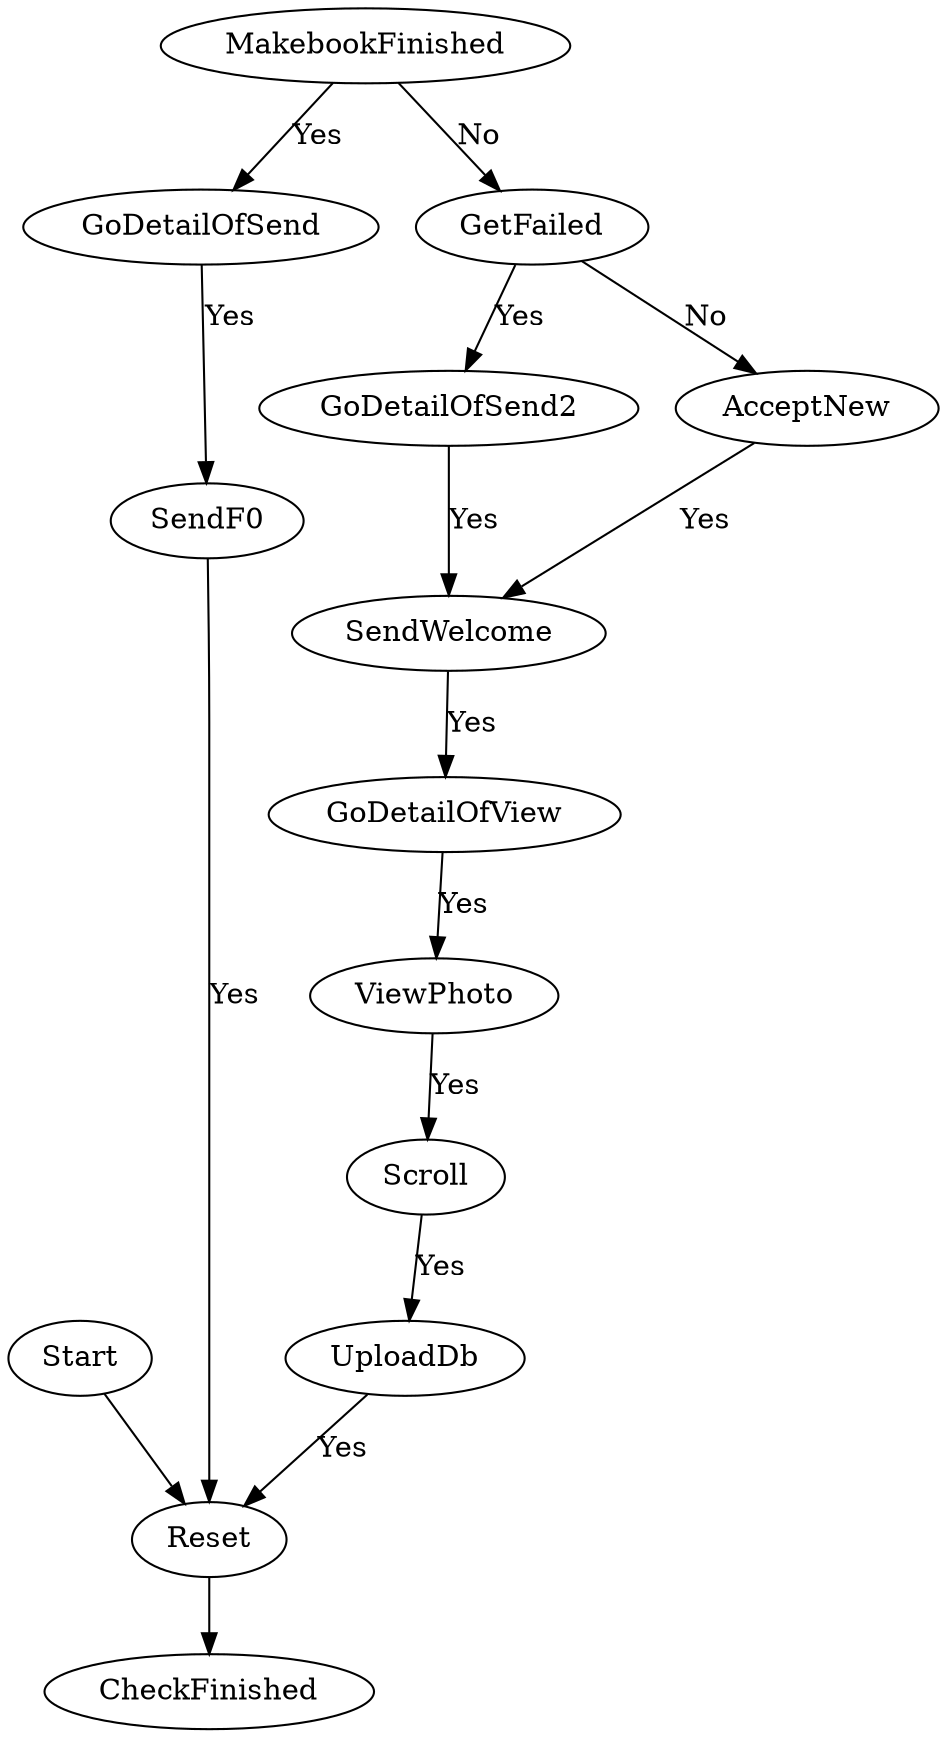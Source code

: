 digraph{

Start->Reset





GoDetailOfView->ViewPhoto->Scroll->UploadDb->Reset[label="Yes"]

Reset->CheckFinished

MakebookFinished->GoDetailOfSend->SendF0->Reset[label="Yes"]
MakebookFinished->GetFailed[label="No"]
GetFailed->GoDetailOfSend2->SendWelcome[label="Yes"]
GetFailed->AcceptNew[label="No"]
AcceptNew->SendWelcome->GoDetailOfView[label="Yes"]
}